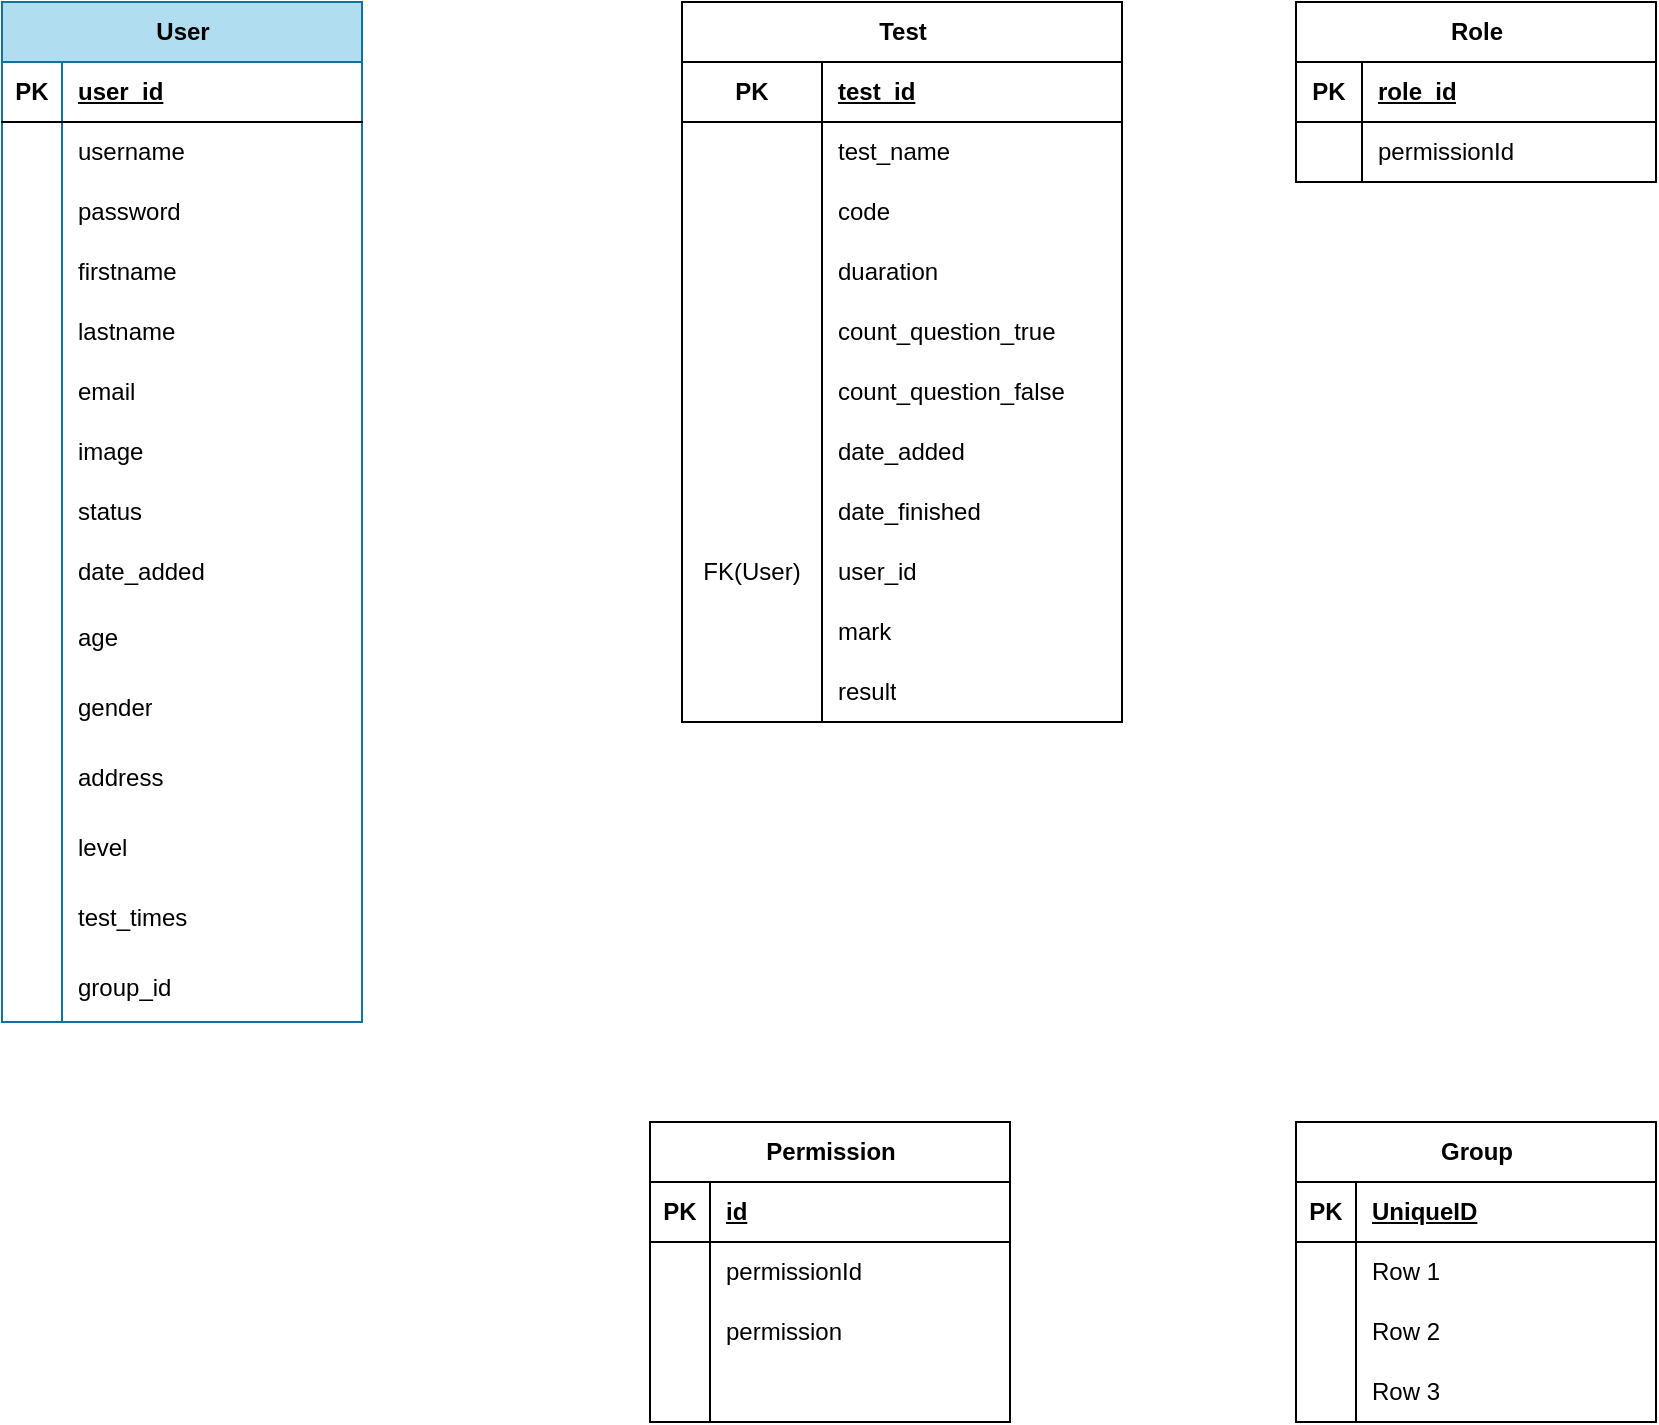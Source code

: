 <mxfile version="21.2.9" type="github">
  <diagram name="Trang-1" id="Cdz3vKeQnoIULwgqPeVI">
    <mxGraphModel dx="1434" dy="764" grid="1" gridSize="10" guides="1" tooltips="1" connect="1" arrows="1" fold="1" page="1" pageScale="1" pageWidth="827" pageHeight="1169" math="0" shadow="0">
      <root>
        <mxCell id="0" />
        <mxCell id="1" parent="0" />
        <mxCell id="54f1GovUBqZnUj5Ud0q6-23" value="Test" style="shape=table;startSize=30;container=1;collapsible=1;childLayout=tableLayout;fixedRows=1;rowLines=0;fontStyle=1;align=center;resizeLast=1;html=1;" vertex="1" parent="1">
          <mxGeometry x="340" y="40" width="220" height="360" as="geometry" />
        </mxCell>
        <mxCell id="54f1GovUBqZnUj5Ud0q6-24" value="" style="shape=tableRow;horizontal=0;startSize=0;swimlaneHead=0;swimlaneBody=0;fillColor=none;collapsible=0;dropTarget=0;points=[[0,0.5],[1,0.5]];portConstraint=eastwest;top=0;left=0;right=0;bottom=1;" vertex="1" parent="54f1GovUBqZnUj5Ud0q6-23">
          <mxGeometry y="30" width="220" height="30" as="geometry" />
        </mxCell>
        <mxCell id="54f1GovUBqZnUj5Ud0q6-25" value="PK" style="shape=partialRectangle;connectable=0;fillColor=none;top=0;left=0;bottom=0;right=0;fontStyle=1;overflow=hidden;whiteSpace=wrap;html=1;" vertex="1" parent="54f1GovUBqZnUj5Ud0q6-24">
          <mxGeometry width="70" height="30" as="geometry">
            <mxRectangle width="70" height="30" as="alternateBounds" />
          </mxGeometry>
        </mxCell>
        <mxCell id="54f1GovUBqZnUj5Ud0q6-26" value="test_id" style="shape=partialRectangle;connectable=0;fillColor=none;top=0;left=0;bottom=0;right=0;align=left;spacingLeft=6;fontStyle=5;overflow=hidden;whiteSpace=wrap;html=1;" vertex="1" parent="54f1GovUBqZnUj5Ud0q6-24">
          <mxGeometry x="70" width="150" height="30" as="geometry">
            <mxRectangle width="150" height="30" as="alternateBounds" />
          </mxGeometry>
        </mxCell>
        <mxCell id="54f1GovUBqZnUj5Ud0q6-27" value="" style="shape=tableRow;horizontal=0;startSize=0;swimlaneHead=0;swimlaneBody=0;fillColor=none;collapsible=0;dropTarget=0;points=[[0,0.5],[1,0.5]];portConstraint=eastwest;top=0;left=0;right=0;bottom=0;" vertex="1" parent="54f1GovUBqZnUj5Ud0q6-23">
          <mxGeometry y="60" width="220" height="30" as="geometry" />
        </mxCell>
        <mxCell id="54f1GovUBqZnUj5Ud0q6-28" value="" style="shape=partialRectangle;connectable=0;fillColor=none;top=0;left=0;bottom=0;right=0;editable=1;overflow=hidden;whiteSpace=wrap;html=1;" vertex="1" parent="54f1GovUBqZnUj5Ud0q6-27">
          <mxGeometry width="70" height="30" as="geometry">
            <mxRectangle width="70" height="30" as="alternateBounds" />
          </mxGeometry>
        </mxCell>
        <mxCell id="54f1GovUBqZnUj5Ud0q6-29" value="test_name" style="shape=partialRectangle;connectable=0;fillColor=none;top=0;left=0;bottom=0;right=0;align=left;spacingLeft=6;overflow=hidden;whiteSpace=wrap;html=1;" vertex="1" parent="54f1GovUBqZnUj5Ud0q6-27">
          <mxGeometry x="70" width="150" height="30" as="geometry">
            <mxRectangle width="150" height="30" as="alternateBounds" />
          </mxGeometry>
        </mxCell>
        <mxCell id="54f1GovUBqZnUj5Ud0q6-30" value="" style="shape=tableRow;horizontal=0;startSize=0;swimlaneHead=0;swimlaneBody=0;fillColor=none;collapsible=0;dropTarget=0;points=[[0,0.5],[1,0.5]];portConstraint=eastwest;top=0;left=0;right=0;bottom=0;" vertex="1" parent="54f1GovUBqZnUj5Ud0q6-23">
          <mxGeometry y="90" width="220" height="30" as="geometry" />
        </mxCell>
        <mxCell id="54f1GovUBqZnUj5Ud0q6-31" value="" style="shape=partialRectangle;connectable=0;fillColor=none;top=0;left=0;bottom=0;right=0;editable=1;overflow=hidden;whiteSpace=wrap;html=1;" vertex="1" parent="54f1GovUBqZnUj5Ud0q6-30">
          <mxGeometry width="70" height="30" as="geometry">
            <mxRectangle width="70" height="30" as="alternateBounds" />
          </mxGeometry>
        </mxCell>
        <mxCell id="54f1GovUBqZnUj5Ud0q6-32" value="code" style="shape=partialRectangle;connectable=0;fillColor=none;top=0;left=0;bottom=0;right=0;align=left;spacingLeft=6;overflow=hidden;whiteSpace=wrap;html=1;" vertex="1" parent="54f1GovUBqZnUj5Ud0q6-30">
          <mxGeometry x="70" width="150" height="30" as="geometry">
            <mxRectangle width="150" height="30" as="alternateBounds" />
          </mxGeometry>
        </mxCell>
        <mxCell id="54f1GovUBqZnUj5Ud0q6-33" value="" style="shape=tableRow;horizontal=0;startSize=0;swimlaneHead=0;swimlaneBody=0;fillColor=none;collapsible=0;dropTarget=0;points=[[0,0.5],[1,0.5]];portConstraint=eastwest;top=0;left=0;right=0;bottom=0;" vertex="1" parent="54f1GovUBqZnUj5Ud0q6-23">
          <mxGeometry y="120" width="220" height="30" as="geometry" />
        </mxCell>
        <mxCell id="54f1GovUBqZnUj5Ud0q6-34" value="" style="shape=partialRectangle;connectable=0;fillColor=none;top=0;left=0;bottom=0;right=0;editable=1;overflow=hidden;whiteSpace=wrap;html=1;" vertex="1" parent="54f1GovUBqZnUj5Ud0q6-33">
          <mxGeometry width="70" height="30" as="geometry">
            <mxRectangle width="70" height="30" as="alternateBounds" />
          </mxGeometry>
        </mxCell>
        <mxCell id="54f1GovUBqZnUj5Ud0q6-35" value="duaration" style="shape=partialRectangle;connectable=0;fillColor=none;top=0;left=0;bottom=0;right=0;align=left;spacingLeft=6;overflow=hidden;whiteSpace=wrap;html=1;" vertex="1" parent="54f1GovUBqZnUj5Ud0q6-33">
          <mxGeometry x="70" width="150" height="30" as="geometry">
            <mxRectangle width="150" height="30" as="alternateBounds" />
          </mxGeometry>
        </mxCell>
        <mxCell id="54f1GovUBqZnUj5Ud0q6-36" value="" style="shape=tableRow;horizontal=0;startSize=0;swimlaneHead=0;swimlaneBody=0;fillColor=none;collapsible=0;dropTarget=0;points=[[0,0.5],[1,0.5]];portConstraint=eastwest;top=0;left=0;right=0;bottom=0;" vertex="1" parent="54f1GovUBqZnUj5Ud0q6-23">
          <mxGeometry y="150" width="220" height="30" as="geometry" />
        </mxCell>
        <mxCell id="54f1GovUBqZnUj5Ud0q6-37" value="" style="shape=partialRectangle;connectable=0;fillColor=none;top=0;left=0;bottom=0;right=0;editable=1;overflow=hidden;whiteSpace=wrap;html=1;" vertex="1" parent="54f1GovUBqZnUj5Ud0q6-36">
          <mxGeometry width="70" height="30" as="geometry">
            <mxRectangle width="70" height="30" as="alternateBounds" />
          </mxGeometry>
        </mxCell>
        <mxCell id="54f1GovUBqZnUj5Ud0q6-38" value="count_question_true" style="shape=partialRectangle;connectable=0;fillColor=none;top=0;left=0;bottom=0;right=0;align=left;spacingLeft=6;overflow=hidden;whiteSpace=wrap;html=1;" vertex="1" parent="54f1GovUBqZnUj5Ud0q6-36">
          <mxGeometry x="70" width="150" height="30" as="geometry">
            <mxRectangle width="150" height="30" as="alternateBounds" />
          </mxGeometry>
        </mxCell>
        <mxCell id="54f1GovUBqZnUj5Ud0q6-114" value="" style="shape=tableRow;horizontal=0;startSize=0;swimlaneHead=0;swimlaneBody=0;fillColor=none;collapsible=0;dropTarget=0;points=[[0,0.5],[1,0.5]];portConstraint=eastwest;top=0;left=0;right=0;bottom=0;" vertex="1" parent="54f1GovUBqZnUj5Ud0q6-23">
          <mxGeometry y="180" width="220" height="30" as="geometry" />
        </mxCell>
        <mxCell id="54f1GovUBqZnUj5Ud0q6-115" value="" style="shape=partialRectangle;connectable=0;fillColor=none;top=0;left=0;bottom=0;right=0;editable=1;overflow=hidden;whiteSpace=wrap;html=1;" vertex="1" parent="54f1GovUBqZnUj5Ud0q6-114">
          <mxGeometry width="70" height="30" as="geometry">
            <mxRectangle width="70" height="30" as="alternateBounds" />
          </mxGeometry>
        </mxCell>
        <mxCell id="54f1GovUBqZnUj5Ud0q6-116" value="count_question_false" style="shape=partialRectangle;connectable=0;fillColor=none;top=0;left=0;bottom=0;right=0;align=left;spacingLeft=6;overflow=hidden;whiteSpace=wrap;html=1;" vertex="1" parent="54f1GovUBqZnUj5Ud0q6-114">
          <mxGeometry x="70" width="150" height="30" as="geometry">
            <mxRectangle width="150" height="30" as="alternateBounds" />
          </mxGeometry>
        </mxCell>
        <mxCell id="54f1GovUBqZnUj5Ud0q6-117" value="" style="shape=tableRow;horizontal=0;startSize=0;swimlaneHead=0;swimlaneBody=0;fillColor=none;collapsible=0;dropTarget=0;points=[[0,0.5],[1,0.5]];portConstraint=eastwest;top=0;left=0;right=0;bottom=0;" vertex="1" parent="54f1GovUBqZnUj5Ud0q6-23">
          <mxGeometry y="210" width="220" height="30" as="geometry" />
        </mxCell>
        <mxCell id="54f1GovUBqZnUj5Ud0q6-118" value="" style="shape=partialRectangle;connectable=0;fillColor=none;top=0;left=0;bottom=0;right=0;editable=1;overflow=hidden;whiteSpace=wrap;html=1;" vertex="1" parent="54f1GovUBqZnUj5Ud0q6-117">
          <mxGeometry width="70" height="30" as="geometry">
            <mxRectangle width="70" height="30" as="alternateBounds" />
          </mxGeometry>
        </mxCell>
        <mxCell id="54f1GovUBqZnUj5Ud0q6-119" value="date_added" style="shape=partialRectangle;connectable=0;fillColor=none;top=0;left=0;bottom=0;right=0;align=left;spacingLeft=6;overflow=hidden;whiteSpace=wrap;html=1;" vertex="1" parent="54f1GovUBqZnUj5Ud0q6-117">
          <mxGeometry x="70" width="150" height="30" as="geometry">
            <mxRectangle width="150" height="30" as="alternateBounds" />
          </mxGeometry>
        </mxCell>
        <mxCell id="54f1GovUBqZnUj5Ud0q6-120" value="" style="shape=tableRow;horizontal=0;startSize=0;swimlaneHead=0;swimlaneBody=0;fillColor=none;collapsible=0;dropTarget=0;points=[[0,0.5],[1,0.5]];portConstraint=eastwest;top=0;left=0;right=0;bottom=0;" vertex="1" parent="54f1GovUBqZnUj5Ud0q6-23">
          <mxGeometry y="240" width="220" height="30" as="geometry" />
        </mxCell>
        <mxCell id="54f1GovUBqZnUj5Ud0q6-121" value="" style="shape=partialRectangle;connectable=0;fillColor=none;top=0;left=0;bottom=0;right=0;editable=1;overflow=hidden;whiteSpace=wrap;html=1;" vertex="1" parent="54f1GovUBqZnUj5Ud0q6-120">
          <mxGeometry width="70" height="30" as="geometry">
            <mxRectangle width="70" height="30" as="alternateBounds" />
          </mxGeometry>
        </mxCell>
        <mxCell id="54f1GovUBqZnUj5Ud0q6-122" value="date_finished" style="shape=partialRectangle;connectable=0;fillColor=none;top=0;left=0;bottom=0;right=0;align=left;spacingLeft=6;overflow=hidden;whiteSpace=wrap;html=1;" vertex="1" parent="54f1GovUBqZnUj5Ud0q6-120">
          <mxGeometry x="70" width="150" height="30" as="geometry">
            <mxRectangle width="150" height="30" as="alternateBounds" />
          </mxGeometry>
        </mxCell>
        <mxCell id="54f1GovUBqZnUj5Ud0q6-39" value="" style="shape=tableRow;horizontal=0;startSize=0;swimlaneHead=0;swimlaneBody=0;fillColor=none;collapsible=0;dropTarget=0;points=[[0,0.5],[1,0.5]];portConstraint=eastwest;top=0;left=0;right=0;bottom=0;" vertex="1" parent="54f1GovUBqZnUj5Ud0q6-23">
          <mxGeometry y="270" width="220" height="30" as="geometry" />
        </mxCell>
        <mxCell id="54f1GovUBqZnUj5Ud0q6-40" value="FK(User)" style="shape=partialRectangle;connectable=0;fillColor=none;top=0;left=0;bottom=0;right=0;editable=1;overflow=hidden;whiteSpace=wrap;html=1;" vertex="1" parent="54f1GovUBqZnUj5Ud0q6-39">
          <mxGeometry width="70" height="30" as="geometry">
            <mxRectangle width="70" height="30" as="alternateBounds" />
          </mxGeometry>
        </mxCell>
        <mxCell id="54f1GovUBqZnUj5Ud0q6-41" value="user_id" style="shape=partialRectangle;connectable=0;fillColor=none;top=0;left=0;bottom=0;right=0;align=left;spacingLeft=6;overflow=hidden;whiteSpace=wrap;html=1;" vertex="1" parent="54f1GovUBqZnUj5Ud0q6-39">
          <mxGeometry x="70" width="150" height="30" as="geometry">
            <mxRectangle width="150" height="30" as="alternateBounds" />
          </mxGeometry>
        </mxCell>
        <mxCell id="54f1GovUBqZnUj5Ud0q6-42" value="" style="shape=tableRow;horizontal=0;startSize=0;swimlaneHead=0;swimlaneBody=0;fillColor=none;collapsible=0;dropTarget=0;points=[[0,0.5],[1,0.5]];portConstraint=eastwest;top=0;left=0;right=0;bottom=0;" vertex="1" parent="54f1GovUBqZnUj5Ud0q6-23">
          <mxGeometry y="300" width="220" height="30" as="geometry" />
        </mxCell>
        <mxCell id="54f1GovUBqZnUj5Ud0q6-43" value="" style="shape=partialRectangle;connectable=0;fillColor=none;top=0;left=0;bottom=0;right=0;editable=1;overflow=hidden;whiteSpace=wrap;html=1;" vertex="1" parent="54f1GovUBqZnUj5Ud0q6-42">
          <mxGeometry width="70" height="30" as="geometry">
            <mxRectangle width="70" height="30" as="alternateBounds" />
          </mxGeometry>
        </mxCell>
        <mxCell id="54f1GovUBqZnUj5Ud0q6-44" value="mark" style="shape=partialRectangle;connectable=0;fillColor=none;top=0;left=0;bottom=0;right=0;align=left;spacingLeft=6;overflow=hidden;whiteSpace=wrap;html=1;" vertex="1" parent="54f1GovUBqZnUj5Ud0q6-42">
          <mxGeometry x="70" width="150" height="30" as="geometry">
            <mxRectangle width="150" height="30" as="alternateBounds" />
          </mxGeometry>
        </mxCell>
        <mxCell id="54f1GovUBqZnUj5Ud0q6-111" value="" style="shape=tableRow;horizontal=0;startSize=0;swimlaneHead=0;swimlaneBody=0;fillColor=none;collapsible=0;dropTarget=0;points=[[0,0.5],[1,0.5]];portConstraint=eastwest;top=0;left=0;right=0;bottom=0;" vertex="1" parent="54f1GovUBqZnUj5Ud0q6-23">
          <mxGeometry y="330" width="220" height="30" as="geometry" />
        </mxCell>
        <mxCell id="54f1GovUBqZnUj5Ud0q6-112" value="" style="shape=partialRectangle;connectable=0;fillColor=none;top=0;left=0;bottom=0;right=0;editable=1;overflow=hidden;whiteSpace=wrap;html=1;" vertex="1" parent="54f1GovUBqZnUj5Ud0q6-111">
          <mxGeometry width="70" height="30" as="geometry">
            <mxRectangle width="70" height="30" as="alternateBounds" />
          </mxGeometry>
        </mxCell>
        <mxCell id="54f1GovUBqZnUj5Ud0q6-113" value="result" style="shape=partialRectangle;connectable=0;fillColor=none;top=0;left=0;bottom=0;right=0;align=left;spacingLeft=6;overflow=hidden;whiteSpace=wrap;html=1;" vertex="1" parent="54f1GovUBqZnUj5Ud0q6-111">
          <mxGeometry x="70" width="150" height="30" as="geometry">
            <mxRectangle width="150" height="30" as="alternateBounds" />
          </mxGeometry>
        </mxCell>
        <mxCell id="54f1GovUBqZnUj5Ud0q6-54" value="Role" style="shape=table;startSize=30;container=1;collapsible=1;childLayout=tableLayout;fixedRows=1;rowLines=0;fontStyle=1;align=center;resizeLast=1;html=1;" vertex="1" parent="1">
          <mxGeometry x="647" y="40" width="180" height="90" as="geometry" />
        </mxCell>
        <mxCell id="54f1GovUBqZnUj5Ud0q6-55" value="" style="shape=tableRow;horizontal=0;startSize=0;swimlaneHead=0;swimlaneBody=0;fillColor=none;collapsible=0;dropTarget=0;points=[[0,0.5],[1,0.5]];portConstraint=eastwest;top=0;left=0;right=0;bottom=1;" vertex="1" parent="54f1GovUBqZnUj5Ud0q6-54">
          <mxGeometry y="30" width="180" height="30" as="geometry" />
        </mxCell>
        <mxCell id="54f1GovUBqZnUj5Ud0q6-56" value="PK" style="shape=partialRectangle;connectable=0;fillColor=none;top=0;left=0;bottom=0;right=0;fontStyle=1;overflow=hidden;whiteSpace=wrap;html=1;" vertex="1" parent="54f1GovUBqZnUj5Ud0q6-55">
          <mxGeometry width="33" height="30" as="geometry">
            <mxRectangle width="33" height="30" as="alternateBounds" />
          </mxGeometry>
        </mxCell>
        <mxCell id="54f1GovUBqZnUj5Ud0q6-57" value="role_id" style="shape=partialRectangle;connectable=0;fillColor=none;top=0;left=0;bottom=0;right=0;align=left;spacingLeft=6;fontStyle=5;overflow=hidden;whiteSpace=wrap;html=1;" vertex="1" parent="54f1GovUBqZnUj5Ud0q6-55">
          <mxGeometry x="33" width="147" height="30" as="geometry">
            <mxRectangle width="147" height="30" as="alternateBounds" />
          </mxGeometry>
        </mxCell>
        <mxCell id="54f1GovUBqZnUj5Ud0q6-61" value="" style="shape=tableRow;horizontal=0;startSize=0;swimlaneHead=0;swimlaneBody=0;fillColor=none;collapsible=0;dropTarget=0;points=[[0,0.5],[1,0.5]];portConstraint=eastwest;top=0;left=0;right=0;bottom=0;" vertex="1" parent="54f1GovUBqZnUj5Ud0q6-54">
          <mxGeometry y="60" width="180" height="30" as="geometry" />
        </mxCell>
        <mxCell id="54f1GovUBqZnUj5Ud0q6-62" value="" style="shape=partialRectangle;connectable=0;fillColor=none;top=0;left=0;bottom=0;right=0;editable=1;overflow=hidden;whiteSpace=wrap;html=1;" vertex="1" parent="54f1GovUBqZnUj5Ud0q6-61">
          <mxGeometry width="33" height="30" as="geometry">
            <mxRectangle width="33" height="30" as="alternateBounds" />
          </mxGeometry>
        </mxCell>
        <mxCell id="54f1GovUBqZnUj5Ud0q6-63" value="permissionId" style="shape=partialRectangle;connectable=0;fillColor=none;top=0;left=0;bottom=0;right=0;align=left;spacingLeft=6;overflow=hidden;whiteSpace=wrap;html=1;" vertex="1" parent="54f1GovUBqZnUj5Ud0q6-61">
          <mxGeometry x="33" width="147" height="30" as="geometry">
            <mxRectangle width="147" height="30" as="alternateBounds" />
          </mxGeometry>
        </mxCell>
        <mxCell id="54f1GovUBqZnUj5Ud0q6-67" value="Permission" style="shape=table;startSize=30;container=1;collapsible=1;childLayout=tableLayout;fixedRows=1;rowLines=0;fontStyle=1;align=center;resizeLast=1;html=1;" vertex="1" parent="1">
          <mxGeometry x="324" y="600" width="180" height="150" as="geometry" />
        </mxCell>
        <mxCell id="54f1GovUBqZnUj5Ud0q6-68" value="" style="shape=tableRow;horizontal=0;startSize=0;swimlaneHead=0;swimlaneBody=0;fillColor=none;collapsible=0;dropTarget=0;points=[[0,0.5],[1,0.5]];portConstraint=eastwest;top=0;left=0;right=0;bottom=1;" vertex="1" parent="54f1GovUBqZnUj5Ud0q6-67">
          <mxGeometry y="30" width="180" height="30" as="geometry" />
        </mxCell>
        <mxCell id="54f1GovUBqZnUj5Ud0q6-69" value="PK" style="shape=partialRectangle;connectable=0;fillColor=none;top=0;left=0;bottom=0;right=0;fontStyle=1;overflow=hidden;whiteSpace=wrap;html=1;" vertex="1" parent="54f1GovUBqZnUj5Ud0q6-68">
          <mxGeometry width="30" height="30" as="geometry">
            <mxRectangle width="30" height="30" as="alternateBounds" />
          </mxGeometry>
        </mxCell>
        <mxCell id="54f1GovUBqZnUj5Ud0q6-70" value="id" style="shape=partialRectangle;connectable=0;fillColor=none;top=0;left=0;bottom=0;right=0;align=left;spacingLeft=6;fontStyle=5;overflow=hidden;whiteSpace=wrap;html=1;" vertex="1" parent="54f1GovUBqZnUj5Ud0q6-68">
          <mxGeometry x="30" width="150" height="30" as="geometry">
            <mxRectangle width="150" height="30" as="alternateBounds" />
          </mxGeometry>
        </mxCell>
        <mxCell id="54f1GovUBqZnUj5Ud0q6-71" value="" style="shape=tableRow;horizontal=0;startSize=0;swimlaneHead=0;swimlaneBody=0;fillColor=none;collapsible=0;dropTarget=0;points=[[0,0.5],[1,0.5]];portConstraint=eastwest;top=0;left=0;right=0;bottom=0;" vertex="1" parent="54f1GovUBqZnUj5Ud0q6-67">
          <mxGeometry y="60" width="180" height="30" as="geometry" />
        </mxCell>
        <mxCell id="54f1GovUBqZnUj5Ud0q6-72" value="" style="shape=partialRectangle;connectable=0;fillColor=none;top=0;left=0;bottom=0;right=0;editable=1;overflow=hidden;whiteSpace=wrap;html=1;" vertex="1" parent="54f1GovUBqZnUj5Ud0q6-71">
          <mxGeometry width="30" height="30" as="geometry">
            <mxRectangle width="30" height="30" as="alternateBounds" />
          </mxGeometry>
        </mxCell>
        <mxCell id="54f1GovUBqZnUj5Ud0q6-73" value="permissionId" style="shape=partialRectangle;connectable=0;fillColor=none;top=0;left=0;bottom=0;right=0;align=left;spacingLeft=6;overflow=hidden;whiteSpace=wrap;html=1;" vertex="1" parent="54f1GovUBqZnUj5Ud0q6-71">
          <mxGeometry x="30" width="150" height="30" as="geometry">
            <mxRectangle width="150" height="30" as="alternateBounds" />
          </mxGeometry>
        </mxCell>
        <mxCell id="54f1GovUBqZnUj5Ud0q6-74" value="" style="shape=tableRow;horizontal=0;startSize=0;swimlaneHead=0;swimlaneBody=0;fillColor=none;collapsible=0;dropTarget=0;points=[[0,0.5],[1,0.5]];portConstraint=eastwest;top=0;left=0;right=0;bottom=0;" vertex="1" parent="54f1GovUBqZnUj5Ud0q6-67">
          <mxGeometry y="90" width="180" height="30" as="geometry" />
        </mxCell>
        <mxCell id="54f1GovUBqZnUj5Ud0q6-75" value="" style="shape=partialRectangle;connectable=0;fillColor=none;top=0;left=0;bottom=0;right=0;editable=1;overflow=hidden;whiteSpace=wrap;html=1;" vertex="1" parent="54f1GovUBqZnUj5Ud0q6-74">
          <mxGeometry width="30" height="30" as="geometry">
            <mxRectangle width="30" height="30" as="alternateBounds" />
          </mxGeometry>
        </mxCell>
        <mxCell id="54f1GovUBqZnUj5Ud0q6-76" value="permission" style="shape=partialRectangle;connectable=0;fillColor=none;top=0;left=0;bottom=0;right=0;align=left;spacingLeft=6;overflow=hidden;whiteSpace=wrap;html=1;" vertex="1" parent="54f1GovUBqZnUj5Ud0q6-74">
          <mxGeometry x="30" width="150" height="30" as="geometry">
            <mxRectangle width="150" height="30" as="alternateBounds" />
          </mxGeometry>
        </mxCell>
        <mxCell id="54f1GovUBqZnUj5Ud0q6-77" value="" style="shape=tableRow;horizontal=0;startSize=0;swimlaneHead=0;swimlaneBody=0;fillColor=none;collapsible=0;dropTarget=0;points=[[0,0.5],[1,0.5]];portConstraint=eastwest;top=0;left=0;right=0;bottom=0;" vertex="1" parent="54f1GovUBqZnUj5Ud0q6-67">
          <mxGeometry y="120" width="180" height="30" as="geometry" />
        </mxCell>
        <mxCell id="54f1GovUBqZnUj5Ud0q6-78" value="" style="shape=partialRectangle;connectable=0;fillColor=none;top=0;left=0;bottom=0;right=0;editable=1;overflow=hidden;whiteSpace=wrap;html=1;" vertex="1" parent="54f1GovUBqZnUj5Ud0q6-77">
          <mxGeometry width="30" height="30" as="geometry">
            <mxRectangle width="30" height="30" as="alternateBounds" />
          </mxGeometry>
        </mxCell>
        <mxCell id="54f1GovUBqZnUj5Ud0q6-79" value="" style="shape=partialRectangle;connectable=0;fillColor=none;top=0;left=0;bottom=0;right=0;align=left;spacingLeft=6;overflow=hidden;whiteSpace=wrap;html=1;" vertex="1" parent="54f1GovUBqZnUj5Ud0q6-77">
          <mxGeometry x="30" width="150" height="30" as="geometry">
            <mxRectangle width="150" height="30" as="alternateBounds" />
          </mxGeometry>
        </mxCell>
        <object label="User" placeholders="1" id="54f1GovUBqZnUj5Ud0q6-1">
          <mxCell style="shape=table;startSize=30;container=1;collapsible=1;childLayout=tableLayout;fixedRows=1;rowLines=0;fontStyle=1;align=center;resizeLast=1;html=1;fillColor=#b1ddf0;strokeColor=#10739e;" vertex="1" parent="1">
            <mxGeometry y="40" width="180" height="510" as="geometry" />
          </mxCell>
        </object>
        <mxCell id="54f1GovUBqZnUj5Ud0q6-2" value="" style="shape=tableRow;horizontal=0;startSize=0;swimlaneHead=0;swimlaneBody=0;fillColor=none;collapsible=0;dropTarget=0;points=[[0,0.5],[1,0.5]];portConstraint=eastwest;top=0;left=0;right=0;bottom=1;" vertex="1" parent="54f1GovUBqZnUj5Ud0q6-1">
          <mxGeometry y="30" width="180" height="30" as="geometry" />
        </mxCell>
        <mxCell id="54f1GovUBqZnUj5Ud0q6-3" value="PK" style="shape=partialRectangle;connectable=0;fillColor=none;top=0;left=0;bottom=0;right=0;fontStyle=1;overflow=hidden;whiteSpace=wrap;html=1;" vertex="1" parent="54f1GovUBqZnUj5Ud0q6-2">
          <mxGeometry width="30" height="30" as="geometry">
            <mxRectangle width="30" height="30" as="alternateBounds" />
          </mxGeometry>
        </mxCell>
        <mxCell id="54f1GovUBqZnUj5Ud0q6-4" value="user_id" style="shape=partialRectangle;connectable=0;fillColor=none;top=0;left=0;bottom=0;right=0;align=left;spacingLeft=6;fontStyle=5;overflow=hidden;whiteSpace=wrap;html=1;" vertex="1" parent="54f1GovUBqZnUj5Ud0q6-2">
          <mxGeometry x="30" width="150" height="30" as="geometry">
            <mxRectangle width="150" height="30" as="alternateBounds" />
          </mxGeometry>
        </mxCell>
        <mxCell id="54f1GovUBqZnUj5Ud0q6-5" value="" style="shape=tableRow;horizontal=0;startSize=0;swimlaneHead=0;swimlaneBody=0;fillColor=none;collapsible=0;dropTarget=0;points=[[0,0.5],[1,0.5]];portConstraint=eastwest;top=0;left=0;right=0;bottom=0;" vertex="1" parent="54f1GovUBqZnUj5Ud0q6-1">
          <mxGeometry y="60" width="180" height="30" as="geometry" />
        </mxCell>
        <mxCell id="54f1GovUBqZnUj5Ud0q6-6" value="" style="shape=partialRectangle;connectable=0;fillColor=none;top=0;left=0;bottom=0;right=0;editable=1;overflow=hidden;whiteSpace=wrap;html=1;" vertex="1" parent="54f1GovUBqZnUj5Ud0q6-5">
          <mxGeometry width="30" height="30" as="geometry">
            <mxRectangle width="30" height="30" as="alternateBounds" />
          </mxGeometry>
        </mxCell>
        <mxCell id="54f1GovUBqZnUj5Ud0q6-7" value="username&lt;span style=&quot;white-space: pre;&quot;&gt;	&lt;/span&gt;" style="shape=partialRectangle;connectable=0;fillColor=none;top=0;left=0;bottom=0;right=0;align=left;spacingLeft=6;overflow=hidden;whiteSpace=wrap;html=1;" vertex="1" parent="54f1GovUBqZnUj5Ud0q6-5">
          <mxGeometry x="30" width="150" height="30" as="geometry">
            <mxRectangle width="150" height="30" as="alternateBounds" />
          </mxGeometry>
        </mxCell>
        <mxCell id="54f1GovUBqZnUj5Ud0q6-80" value="" style="shape=tableRow;horizontal=0;startSize=0;swimlaneHead=0;swimlaneBody=0;fillColor=none;collapsible=0;dropTarget=0;points=[[0,0.5],[1,0.5]];portConstraint=eastwest;top=0;left=0;right=0;bottom=0;" vertex="1" parent="54f1GovUBqZnUj5Ud0q6-1">
          <mxGeometry y="90" width="180" height="30" as="geometry" />
        </mxCell>
        <mxCell id="54f1GovUBqZnUj5Ud0q6-81" value="" style="shape=partialRectangle;connectable=0;fillColor=none;top=0;left=0;bottom=0;right=0;editable=1;overflow=hidden;whiteSpace=wrap;html=1;" vertex="1" parent="54f1GovUBqZnUj5Ud0q6-80">
          <mxGeometry width="30" height="30" as="geometry">
            <mxRectangle width="30" height="30" as="alternateBounds" />
          </mxGeometry>
        </mxCell>
        <mxCell id="54f1GovUBqZnUj5Ud0q6-82" value="password" style="shape=partialRectangle;connectable=0;fillColor=none;top=0;left=0;bottom=0;right=0;align=left;spacingLeft=6;overflow=hidden;whiteSpace=wrap;html=1;" vertex="1" parent="54f1GovUBqZnUj5Ud0q6-80">
          <mxGeometry x="30" width="150" height="30" as="geometry">
            <mxRectangle width="150" height="30" as="alternateBounds" />
          </mxGeometry>
        </mxCell>
        <mxCell id="54f1GovUBqZnUj5Ud0q6-83" value="" style="shape=tableRow;horizontal=0;startSize=0;swimlaneHead=0;swimlaneBody=0;fillColor=none;collapsible=0;dropTarget=0;points=[[0,0.5],[1,0.5]];portConstraint=eastwest;top=0;left=0;right=0;bottom=0;" vertex="1" parent="54f1GovUBqZnUj5Ud0q6-1">
          <mxGeometry y="120" width="180" height="30" as="geometry" />
        </mxCell>
        <mxCell id="54f1GovUBqZnUj5Ud0q6-84" value="" style="shape=partialRectangle;connectable=0;fillColor=none;top=0;left=0;bottom=0;right=0;editable=1;overflow=hidden;whiteSpace=wrap;html=1;" vertex="1" parent="54f1GovUBqZnUj5Ud0q6-83">
          <mxGeometry width="30" height="30" as="geometry">
            <mxRectangle width="30" height="30" as="alternateBounds" />
          </mxGeometry>
        </mxCell>
        <mxCell id="54f1GovUBqZnUj5Ud0q6-85" value="firstname" style="shape=partialRectangle;connectable=0;fillColor=none;top=0;left=0;bottom=0;right=0;align=left;spacingLeft=6;overflow=hidden;whiteSpace=wrap;html=1;" vertex="1" parent="54f1GovUBqZnUj5Ud0q6-83">
          <mxGeometry x="30" width="150" height="30" as="geometry">
            <mxRectangle width="150" height="30" as="alternateBounds" />
          </mxGeometry>
        </mxCell>
        <mxCell id="54f1GovUBqZnUj5Ud0q6-89" value="" style="shape=tableRow;horizontal=0;startSize=0;swimlaneHead=0;swimlaneBody=0;fillColor=none;collapsible=0;dropTarget=0;points=[[0,0.5],[1,0.5]];portConstraint=eastwest;top=0;left=0;right=0;bottom=0;" vertex="1" parent="54f1GovUBqZnUj5Ud0q6-1">
          <mxGeometry y="150" width="180" height="30" as="geometry" />
        </mxCell>
        <mxCell id="54f1GovUBqZnUj5Ud0q6-90" value="" style="shape=partialRectangle;connectable=0;fillColor=none;top=0;left=0;bottom=0;right=0;editable=1;overflow=hidden;whiteSpace=wrap;html=1;" vertex="1" parent="54f1GovUBqZnUj5Ud0q6-89">
          <mxGeometry width="30" height="30" as="geometry">
            <mxRectangle width="30" height="30" as="alternateBounds" />
          </mxGeometry>
        </mxCell>
        <mxCell id="54f1GovUBqZnUj5Ud0q6-91" value="lastname" style="shape=partialRectangle;connectable=0;fillColor=none;top=0;left=0;bottom=0;right=0;align=left;spacingLeft=6;overflow=hidden;whiteSpace=wrap;html=1;" vertex="1" parent="54f1GovUBqZnUj5Ud0q6-89">
          <mxGeometry x="30" width="150" height="30" as="geometry">
            <mxRectangle width="150" height="30" as="alternateBounds" />
          </mxGeometry>
        </mxCell>
        <mxCell id="54f1GovUBqZnUj5Ud0q6-48" value="" style="shape=tableRow;horizontal=0;startSize=0;swimlaneHead=0;swimlaneBody=0;fillColor=none;collapsible=0;dropTarget=0;points=[[0,0.5],[1,0.5]];portConstraint=eastwest;top=0;left=0;right=0;bottom=0;" vertex="1" parent="54f1GovUBqZnUj5Ud0q6-1">
          <mxGeometry y="180" width="180" height="30" as="geometry" />
        </mxCell>
        <mxCell id="54f1GovUBqZnUj5Ud0q6-49" value="" style="shape=partialRectangle;connectable=0;fillColor=none;top=0;left=0;bottom=0;right=0;editable=1;overflow=hidden;whiteSpace=wrap;html=1;" vertex="1" parent="54f1GovUBqZnUj5Ud0q6-48">
          <mxGeometry width="30" height="30" as="geometry">
            <mxRectangle width="30" height="30" as="alternateBounds" />
          </mxGeometry>
        </mxCell>
        <mxCell id="54f1GovUBqZnUj5Ud0q6-50" value="email" style="shape=partialRectangle;connectable=0;fillColor=none;top=0;left=0;bottom=0;right=0;align=left;spacingLeft=6;overflow=hidden;whiteSpace=wrap;html=1;" vertex="1" parent="54f1GovUBqZnUj5Ud0q6-48">
          <mxGeometry x="30" width="150" height="30" as="geometry">
            <mxRectangle width="150" height="30" as="alternateBounds" />
          </mxGeometry>
        </mxCell>
        <mxCell id="54f1GovUBqZnUj5Ud0q6-86" value="" style="shape=tableRow;horizontal=0;startSize=0;swimlaneHead=0;swimlaneBody=0;fillColor=none;collapsible=0;dropTarget=0;points=[[0,0.5],[1,0.5]];portConstraint=eastwest;top=0;left=0;right=0;bottom=0;" vertex="1" parent="54f1GovUBqZnUj5Ud0q6-1">
          <mxGeometry y="210" width="180" height="30" as="geometry" />
        </mxCell>
        <mxCell id="54f1GovUBqZnUj5Ud0q6-87" value="" style="shape=partialRectangle;connectable=0;fillColor=none;top=0;left=0;bottom=0;right=0;editable=1;overflow=hidden;whiteSpace=wrap;html=1;" vertex="1" parent="54f1GovUBqZnUj5Ud0q6-86">
          <mxGeometry width="30" height="30" as="geometry">
            <mxRectangle width="30" height="30" as="alternateBounds" />
          </mxGeometry>
        </mxCell>
        <mxCell id="54f1GovUBqZnUj5Ud0q6-88" value="image" style="shape=partialRectangle;connectable=0;fillColor=none;top=0;left=0;bottom=0;right=0;align=left;spacingLeft=6;overflow=hidden;whiteSpace=wrap;html=1;" vertex="1" parent="54f1GovUBqZnUj5Ud0q6-86">
          <mxGeometry x="30" width="150" height="30" as="geometry">
            <mxRectangle width="150" height="30" as="alternateBounds" />
          </mxGeometry>
        </mxCell>
        <mxCell id="54f1GovUBqZnUj5Ud0q6-51" value="" style="shape=tableRow;horizontal=0;startSize=0;swimlaneHead=0;swimlaneBody=0;fillColor=none;collapsible=0;dropTarget=0;points=[[0,0.5],[1,0.5]];portConstraint=eastwest;top=0;left=0;right=0;bottom=0;" vertex="1" parent="54f1GovUBqZnUj5Ud0q6-1">
          <mxGeometry y="240" width="180" height="30" as="geometry" />
        </mxCell>
        <mxCell id="54f1GovUBqZnUj5Ud0q6-52" value="" style="shape=partialRectangle;connectable=0;fillColor=none;top=0;left=0;bottom=0;right=0;editable=1;overflow=hidden;whiteSpace=wrap;html=1;" vertex="1" parent="54f1GovUBqZnUj5Ud0q6-51">
          <mxGeometry width="30" height="30" as="geometry">
            <mxRectangle width="30" height="30" as="alternateBounds" />
          </mxGeometry>
        </mxCell>
        <mxCell id="54f1GovUBqZnUj5Ud0q6-53" value="status" style="shape=partialRectangle;connectable=0;fillColor=none;top=0;left=0;bottom=0;right=0;align=left;spacingLeft=6;overflow=hidden;whiteSpace=wrap;html=1;" vertex="1" parent="54f1GovUBqZnUj5Ud0q6-51">
          <mxGeometry x="30" width="150" height="30" as="geometry">
            <mxRectangle width="150" height="30" as="alternateBounds" />
          </mxGeometry>
        </mxCell>
        <mxCell id="54f1GovUBqZnUj5Ud0q6-8" value="" style="shape=tableRow;horizontal=0;startSize=0;swimlaneHead=0;swimlaneBody=0;fillColor=none;collapsible=0;dropTarget=0;points=[[0,0.5],[1,0.5]];portConstraint=eastwest;top=0;left=0;right=0;bottom=0;" vertex="1" parent="54f1GovUBqZnUj5Ud0q6-1">
          <mxGeometry y="270" width="180" height="30" as="geometry" />
        </mxCell>
        <mxCell id="54f1GovUBqZnUj5Ud0q6-9" value="" style="shape=partialRectangle;connectable=0;fillColor=none;top=0;left=0;bottom=0;right=0;editable=1;overflow=hidden;whiteSpace=wrap;html=1;" vertex="1" parent="54f1GovUBqZnUj5Ud0q6-8">
          <mxGeometry width="30" height="30" as="geometry">
            <mxRectangle width="30" height="30" as="alternateBounds" />
          </mxGeometry>
        </mxCell>
        <mxCell id="54f1GovUBqZnUj5Ud0q6-10" value="date_added" style="shape=partialRectangle;connectable=0;fillColor=none;top=0;left=0;bottom=0;right=0;align=left;spacingLeft=6;overflow=hidden;whiteSpace=wrap;html=1;" vertex="1" parent="54f1GovUBqZnUj5Ud0q6-8">
          <mxGeometry x="30" width="150" height="30" as="geometry">
            <mxRectangle width="150" height="30" as="alternateBounds" />
          </mxGeometry>
        </mxCell>
        <mxCell id="54f1GovUBqZnUj5Ud0q6-11" value="" style="shape=tableRow;horizontal=0;startSize=0;swimlaneHead=0;swimlaneBody=0;fillColor=none;collapsible=0;dropTarget=0;points=[[0,0.5],[1,0.5]];portConstraint=eastwest;top=0;left=0;right=0;bottom=0;" vertex="1" parent="54f1GovUBqZnUj5Ud0q6-1">
          <mxGeometry y="300" width="180" height="35" as="geometry" />
        </mxCell>
        <mxCell id="54f1GovUBqZnUj5Ud0q6-12" value="" style="shape=partialRectangle;connectable=0;fillColor=none;top=0;left=0;bottom=0;right=0;editable=1;overflow=hidden;whiteSpace=wrap;html=1;" vertex="1" parent="54f1GovUBqZnUj5Ud0q6-11">
          <mxGeometry width="30" height="35" as="geometry">
            <mxRectangle width="30" height="35" as="alternateBounds" />
          </mxGeometry>
        </mxCell>
        <object label="age" gender="" id="54f1GovUBqZnUj5Ud0q6-13">
          <mxCell style="shape=partialRectangle;connectable=0;fillColor=none;top=0;left=0;bottom=0;right=0;align=left;spacingLeft=6;overflow=hidden;whiteSpace=wrap;html=1;" vertex="1" parent="54f1GovUBqZnUj5Ud0q6-11">
            <mxGeometry x="30" width="150" height="35" as="geometry">
              <mxRectangle width="150" height="35" as="alternateBounds" />
            </mxGeometry>
          </mxCell>
        </object>
        <mxCell id="54f1GovUBqZnUj5Ud0q6-14" value="" style="shape=tableRow;horizontal=0;startSize=0;swimlaneHead=0;swimlaneBody=0;fillColor=none;collapsible=0;dropTarget=0;points=[[0,0.5],[1,0.5]];portConstraint=eastwest;top=0;left=0;right=0;bottom=0;" vertex="1" parent="54f1GovUBqZnUj5Ud0q6-1">
          <mxGeometry y="335" width="180" height="35" as="geometry" />
        </mxCell>
        <mxCell id="54f1GovUBqZnUj5Ud0q6-15" value="" style="shape=partialRectangle;connectable=0;fillColor=none;top=0;left=0;bottom=0;right=0;editable=1;overflow=hidden;whiteSpace=wrap;html=1;" vertex="1" parent="54f1GovUBqZnUj5Ud0q6-14">
          <mxGeometry width="30" height="35" as="geometry">
            <mxRectangle width="30" height="35" as="alternateBounds" />
          </mxGeometry>
        </mxCell>
        <object label="gender" gender="" id="54f1GovUBqZnUj5Ud0q6-16">
          <mxCell style="shape=partialRectangle;connectable=0;fillColor=none;top=0;left=0;bottom=0;right=0;align=left;spacingLeft=6;overflow=hidden;whiteSpace=wrap;html=1;" vertex="1" parent="54f1GovUBqZnUj5Ud0q6-14">
            <mxGeometry x="30" width="150" height="35" as="geometry">
              <mxRectangle width="150" height="35" as="alternateBounds" />
            </mxGeometry>
          </mxCell>
        </object>
        <mxCell id="54f1GovUBqZnUj5Ud0q6-17" value="" style="shape=tableRow;horizontal=0;startSize=0;swimlaneHead=0;swimlaneBody=0;fillColor=none;collapsible=0;dropTarget=0;points=[[0,0.5],[1,0.5]];portConstraint=eastwest;top=0;left=0;right=0;bottom=0;" vertex="1" parent="54f1GovUBqZnUj5Ud0q6-1">
          <mxGeometry y="370" width="180" height="35" as="geometry" />
        </mxCell>
        <mxCell id="54f1GovUBqZnUj5Ud0q6-18" value="" style="shape=partialRectangle;connectable=0;fillColor=none;top=0;left=0;bottom=0;right=0;editable=1;overflow=hidden;whiteSpace=wrap;html=1;" vertex="1" parent="54f1GovUBqZnUj5Ud0q6-17">
          <mxGeometry width="30" height="35" as="geometry">
            <mxRectangle width="30" height="35" as="alternateBounds" />
          </mxGeometry>
        </mxCell>
        <object label="address" gender="" id="54f1GovUBqZnUj5Ud0q6-19">
          <mxCell style="shape=partialRectangle;connectable=0;fillColor=none;top=0;left=0;bottom=0;right=0;align=left;spacingLeft=6;overflow=hidden;whiteSpace=wrap;html=1;" vertex="1" parent="54f1GovUBqZnUj5Ud0q6-17">
            <mxGeometry x="30" width="150" height="35" as="geometry">
              <mxRectangle width="150" height="35" as="alternateBounds" />
            </mxGeometry>
          </mxCell>
        </object>
        <mxCell id="54f1GovUBqZnUj5Ud0q6-20" value="" style="shape=tableRow;horizontal=0;startSize=0;swimlaneHead=0;swimlaneBody=0;fillColor=none;collapsible=0;dropTarget=0;points=[[0,0.5],[1,0.5]];portConstraint=eastwest;top=0;left=0;right=0;bottom=0;" vertex="1" parent="54f1GovUBqZnUj5Ud0q6-1">
          <mxGeometry y="405" width="180" height="35" as="geometry" />
        </mxCell>
        <mxCell id="54f1GovUBqZnUj5Ud0q6-21" value="" style="shape=partialRectangle;connectable=0;fillColor=none;top=0;left=0;bottom=0;right=0;editable=1;overflow=hidden;whiteSpace=wrap;html=1;" vertex="1" parent="54f1GovUBqZnUj5Ud0q6-20">
          <mxGeometry width="30" height="35" as="geometry">
            <mxRectangle width="30" height="35" as="alternateBounds" />
          </mxGeometry>
        </mxCell>
        <object label="level" gender="" id="54f1GovUBqZnUj5Ud0q6-22">
          <mxCell style="shape=partialRectangle;connectable=0;fillColor=none;top=0;left=0;bottom=0;right=0;align=left;spacingLeft=6;overflow=hidden;whiteSpace=wrap;html=1;" vertex="1" parent="54f1GovUBqZnUj5Ud0q6-20">
            <mxGeometry x="30" width="150" height="35" as="geometry">
              <mxRectangle width="150" height="35" as="alternateBounds" />
            </mxGeometry>
          </mxCell>
        </object>
        <mxCell id="54f1GovUBqZnUj5Ud0q6-45" value="" style="shape=tableRow;horizontal=0;startSize=0;swimlaneHead=0;swimlaneBody=0;fillColor=none;collapsible=0;dropTarget=0;points=[[0,0.5],[1,0.5]];portConstraint=eastwest;top=0;left=0;right=0;bottom=0;" vertex="1" parent="54f1GovUBqZnUj5Ud0q6-1">
          <mxGeometry y="440" width="180" height="35" as="geometry" />
        </mxCell>
        <mxCell id="54f1GovUBqZnUj5Ud0q6-46" value="" style="shape=partialRectangle;connectable=0;fillColor=none;top=0;left=0;bottom=0;right=0;editable=1;overflow=hidden;whiteSpace=wrap;html=1;" vertex="1" parent="54f1GovUBqZnUj5Ud0q6-45">
          <mxGeometry width="30" height="35" as="geometry">
            <mxRectangle width="30" height="35" as="alternateBounds" />
          </mxGeometry>
        </mxCell>
        <object label="test_times" gender="" id="54f1GovUBqZnUj5Ud0q6-47">
          <mxCell style="shape=partialRectangle;connectable=0;fillColor=none;top=0;left=0;bottom=0;right=0;align=left;spacingLeft=6;overflow=hidden;whiteSpace=wrap;html=1;" vertex="1" parent="54f1GovUBqZnUj5Ud0q6-45">
            <mxGeometry x="30" width="150" height="35" as="geometry">
              <mxRectangle width="150" height="35" as="alternateBounds" />
            </mxGeometry>
          </mxCell>
        </object>
        <mxCell id="54f1GovUBqZnUj5Ud0q6-95" value="" style="shape=tableRow;horizontal=0;startSize=0;swimlaneHead=0;swimlaneBody=0;fillColor=none;collapsible=0;dropTarget=0;points=[[0,0.5],[1,0.5]];portConstraint=eastwest;top=0;left=0;right=0;bottom=0;" vertex="1" parent="54f1GovUBqZnUj5Ud0q6-1">
          <mxGeometry y="475" width="180" height="35" as="geometry" />
        </mxCell>
        <mxCell id="54f1GovUBqZnUj5Ud0q6-96" value="" style="shape=partialRectangle;connectable=0;fillColor=none;top=0;left=0;bottom=0;right=0;editable=1;overflow=hidden;whiteSpace=wrap;html=1;" vertex="1" parent="54f1GovUBqZnUj5Ud0q6-95">
          <mxGeometry width="30" height="35" as="geometry">
            <mxRectangle width="30" height="35" as="alternateBounds" />
          </mxGeometry>
        </mxCell>
        <object label="group_id" gender="" id="54f1GovUBqZnUj5Ud0q6-97">
          <mxCell style="shape=partialRectangle;connectable=0;fillColor=none;top=0;left=0;bottom=0;right=0;align=left;spacingLeft=6;overflow=hidden;whiteSpace=wrap;html=1;" vertex="1" parent="54f1GovUBqZnUj5Ud0q6-95">
            <mxGeometry x="30" width="150" height="35" as="geometry">
              <mxRectangle width="150" height="35" as="alternateBounds" />
            </mxGeometry>
          </mxCell>
        </object>
        <mxCell id="54f1GovUBqZnUj5Ud0q6-98" value="Group" style="shape=table;startSize=30;container=1;collapsible=1;childLayout=tableLayout;fixedRows=1;rowLines=0;fontStyle=1;align=center;resizeLast=1;html=1;" vertex="1" parent="1">
          <mxGeometry x="647" y="600" width="180" height="150" as="geometry" />
        </mxCell>
        <mxCell id="54f1GovUBqZnUj5Ud0q6-99" value="" style="shape=tableRow;horizontal=0;startSize=0;swimlaneHead=0;swimlaneBody=0;fillColor=none;collapsible=0;dropTarget=0;points=[[0,0.5],[1,0.5]];portConstraint=eastwest;top=0;left=0;right=0;bottom=1;" vertex="1" parent="54f1GovUBqZnUj5Ud0q6-98">
          <mxGeometry y="30" width="180" height="30" as="geometry" />
        </mxCell>
        <mxCell id="54f1GovUBqZnUj5Ud0q6-100" value="PK" style="shape=partialRectangle;connectable=0;fillColor=none;top=0;left=0;bottom=0;right=0;fontStyle=1;overflow=hidden;whiteSpace=wrap;html=1;" vertex="1" parent="54f1GovUBqZnUj5Ud0q6-99">
          <mxGeometry width="30" height="30" as="geometry">
            <mxRectangle width="30" height="30" as="alternateBounds" />
          </mxGeometry>
        </mxCell>
        <mxCell id="54f1GovUBqZnUj5Ud0q6-101" value="UniqueID" style="shape=partialRectangle;connectable=0;fillColor=none;top=0;left=0;bottom=0;right=0;align=left;spacingLeft=6;fontStyle=5;overflow=hidden;whiteSpace=wrap;html=1;" vertex="1" parent="54f1GovUBqZnUj5Ud0q6-99">
          <mxGeometry x="30" width="150" height="30" as="geometry">
            <mxRectangle width="150" height="30" as="alternateBounds" />
          </mxGeometry>
        </mxCell>
        <mxCell id="54f1GovUBqZnUj5Ud0q6-102" value="" style="shape=tableRow;horizontal=0;startSize=0;swimlaneHead=0;swimlaneBody=0;fillColor=none;collapsible=0;dropTarget=0;points=[[0,0.5],[1,0.5]];portConstraint=eastwest;top=0;left=0;right=0;bottom=0;" vertex="1" parent="54f1GovUBqZnUj5Ud0q6-98">
          <mxGeometry y="60" width="180" height="30" as="geometry" />
        </mxCell>
        <mxCell id="54f1GovUBqZnUj5Ud0q6-103" value="" style="shape=partialRectangle;connectable=0;fillColor=none;top=0;left=0;bottom=0;right=0;editable=1;overflow=hidden;whiteSpace=wrap;html=1;" vertex="1" parent="54f1GovUBqZnUj5Ud0q6-102">
          <mxGeometry width="30" height="30" as="geometry">
            <mxRectangle width="30" height="30" as="alternateBounds" />
          </mxGeometry>
        </mxCell>
        <mxCell id="54f1GovUBqZnUj5Ud0q6-104" value="Row 1" style="shape=partialRectangle;connectable=0;fillColor=none;top=0;left=0;bottom=0;right=0;align=left;spacingLeft=6;overflow=hidden;whiteSpace=wrap;html=1;" vertex="1" parent="54f1GovUBqZnUj5Ud0q6-102">
          <mxGeometry x="30" width="150" height="30" as="geometry">
            <mxRectangle width="150" height="30" as="alternateBounds" />
          </mxGeometry>
        </mxCell>
        <mxCell id="54f1GovUBqZnUj5Ud0q6-105" value="" style="shape=tableRow;horizontal=0;startSize=0;swimlaneHead=0;swimlaneBody=0;fillColor=none;collapsible=0;dropTarget=0;points=[[0,0.5],[1,0.5]];portConstraint=eastwest;top=0;left=0;right=0;bottom=0;" vertex="1" parent="54f1GovUBqZnUj5Ud0q6-98">
          <mxGeometry y="90" width="180" height="30" as="geometry" />
        </mxCell>
        <mxCell id="54f1GovUBqZnUj5Ud0q6-106" value="" style="shape=partialRectangle;connectable=0;fillColor=none;top=0;left=0;bottom=0;right=0;editable=1;overflow=hidden;whiteSpace=wrap;html=1;" vertex="1" parent="54f1GovUBqZnUj5Ud0q6-105">
          <mxGeometry width="30" height="30" as="geometry">
            <mxRectangle width="30" height="30" as="alternateBounds" />
          </mxGeometry>
        </mxCell>
        <mxCell id="54f1GovUBqZnUj5Ud0q6-107" value="Row 2" style="shape=partialRectangle;connectable=0;fillColor=none;top=0;left=0;bottom=0;right=0;align=left;spacingLeft=6;overflow=hidden;whiteSpace=wrap;html=1;" vertex="1" parent="54f1GovUBqZnUj5Ud0q6-105">
          <mxGeometry x="30" width="150" height="30" as="geometry">
            <mxRectangle width="150" height="30" as="alternateBounds" />
          </mxGeometry>
        </mxCell>
        <mxCell id="54f1GovUBqZnUj5Ud0q6-108" value="" style="shape=tableRow;horizontal=0;startSize=0;swimlaneHead=0;swimlaneBody=0;fillColor=none;collapsible=0;dropTarget=0;points=[[0,0.5],[1,0.5]];portConstraint=eastwest;top=0;left=0;right=0;bottom=0;" vertex="1" parent="54f1GovUBqZnUj5Ud0q6-98">
          <mxGeometry y="120" width="180" height="30" as="geometry" />
        </mxCell>
        <mxCell id="54f1GovUBqZnUj5Ud0q6-109" value="" style="shape=partialRectangle;connectable=0;fillColor=none;top=0;left=0;bottom=0;right=0;editable=1;overflow=hidden;whiteSpace=wrap;html=1;" vertex="1" parent="54f1GovUBqZnUj5Ud0q6-108">
          <mxGeometry width="30" height="30" as="geometry">
            <mxRectangle width="30" height="30" as="alternateBounds" />
          </mxGeometry>
        </mxCell>
        <mxCell id="54f1GovUBqZnUj5Ud0q6-110" value="Row 3" style="shape=partialRectangle;connectable=0;fillColor=none;top=0;left=0;bottom=0;right=0;align=left;spacingLeft=6;overflow=hidden;whiteSpace=wrap;html=1;" vertex="1" parent="54f1GovUBqZnUj5Ud0q6-108">
          <mxGeometry x="30" width="150" height="30" as="geometry">
            <mxRectangle width="150" height="30" as="alternateBounds" />
          </mxGeometry>
        </mxCell>
      </root>
    </mxGraphModel>
  </diagram>
</mxfile>
